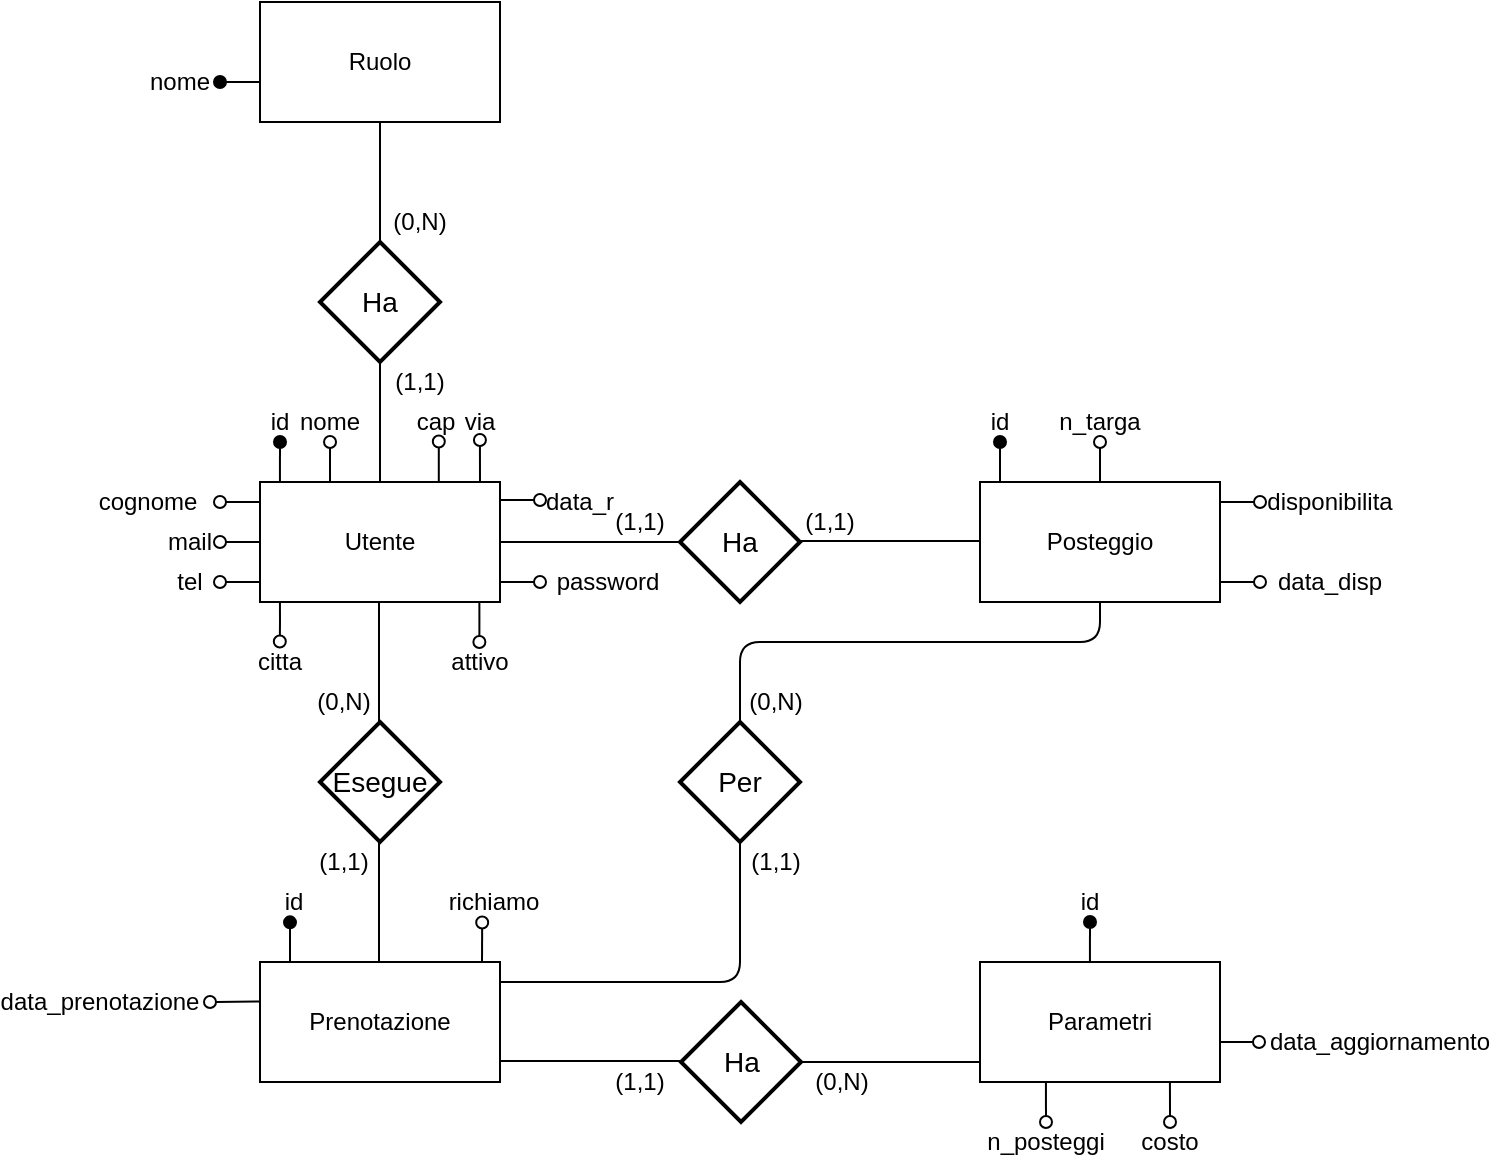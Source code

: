 <mxfile pages="1" version="11.2.9" type="device"><diagram id="OtxFRJpUSw5Fz92qrCiP" name="Page-1"><mxGraphModel dx="1431" dy="906" grid="1" gridSize="10" guides="1" tooltips="1" connect="0" arrows="0" fold="1" page="1" pageScale="1" pageWidth="827" pageHeight="1169" background="none" math="0" shadow="0"><root><mxCell id="0"/><mxCell id="1" parent="0"/><mxCell id="dlqwCLL4Yib_UBBz8rTe-33" style="edgeStyle=orthogonalEdgeStyle;rounded=0;orthogonalLoop=1;jettySize=auto;html=1;exitX=0.083;exitY=0.002;exitDx=0;exitDy=0;endArrow=oval;endFill=1;exitPerimeter=0;" parent="1" source="dlqwCLL4Yib_UBBz8rTe-1" edge="1"><mxGeometry relative="1" as="geometry"><mxPoint x="165" y="300" as="targetPoint"/><Array as="points"/></mxGeometry></mxCell><mxCell id="dlqwCLL4Yib_UBBz8rTe-1" value="Utente" style="rounded=0;whiteSpace=wrap;html=1;" parent="1" vertex="1"><mxGeometry x="155" y="320" width="120" height="60" as="geometry"/></mxCell><mxCell id="dlqwCLL4Yib_UBBz8rTe-2" value="Ha" style="shape=rhombus;strokeWidth=2;fontSize=17;perimeter=rhombusPerimeter;whiteSpace=wrap;html=1;align=center;fontSize=14;" parent="1" vertex="1"><mxGeometry x="365" y="320" width="60" height="60" as="geometry"/></mxCell><mxCell id="dlqwCLL4Yib_UBBz8rTe-3" value="Posteggio" style="rounded=0;whiteSpace=wrap;html=1;" parent="1" vertex="1"><mxGeometry x="515" y="320" width="120" height="60" as="geometry"/></mxCell><mxCell id="dlqwCLL4Yib_UBBz8rTe-4" value="" style="endArrow=none;html=1;entryX=0;entryY=0.5;entryDx=0;entryDy=0;exitX=1;exitY=0.5;exitDx=0;exitDy=0;" parent="1" source="dlqwCLL4Yib_UBBz8rTe-1" target="dlqwCLL4Yib_UBBz8rTe-2" edge="1"><mxGeometry width="50" height="50" relative="1" as="geometry"><mxPoint x="275" y="375" as="sourcePoint"/><mxPoint x="325" y="325" as="targetPoint"/></mxGeometry></mxCell><mxCell id="dlqwCLL4Yib_UBBz8rTe-5" value="" style="endArrow=none;html=1;entryX=0;entryY=0.5;entryDx=0;entryDy=0;exitX=1;exitY=0.5;exitDx=0;exitDy=0;" parent="1" edge="1"><mxGeometry width="50" height="50" relative="1" as="geometry"><mxPoint x="425" y="349.5" as="sourcePoint"/><mxPoint x="515" y="349.5" as="targetPoint"/></mxGeometry></mxCell><mxCell id="dlqwCLL4Yib_UBBz8rTe-6" value="Prenotazione" style="rounded=0;whiteSpace=wrap;html=1;" parent="1" vertex="1"><mxGeometry x="155" y="560" width="120" height="60" as="geometry"/></mxCell><mxCell id="dlqwCLL4Yib_UBBz8rTe-12" value="Esegue" style="shape=rhombus;strokeWidth=2;fontSize=17;perimeter=rhombusPerimeter;whiteSpace=wrap;html=1;align=center;fontSize=14;" parent="1" vertex="1"><mxGeometry x="185" y="440" width="60" height="60" as="geometry"/></mxCell><mxCell id="dlqwCLL4Yib_UBBz8rTe-14" value="Per" style="shape=rhombus;strokeWidth=2;fontSize=17;perimeter=rhombusPerimeter;whiteSpace=wrap;html=1;align=center;fontSize=14;" parent="1" vertex="1"><mxGeometry x="365" y="440" width="60" height="60" as="geometry"/></mxCell><mxCell id="dlqwCLL4Yib_UBBz8rTe-16" value="" style="endArrow=none;html=1;entryX=0.5;entryY=1;entryDx=0;entryDy=0;" parent="1" edge="1"><mxGeometry width="50" height="50" relative="1" as="geometry"><mxPoint x="395" y="439" as="sourcePoint"/><mxPoint x="575" y="380" as="targetPoint"/><Array as="points"><mxPoint x="395" y="400"/><mxPoint x="575" y="400"/></Array></mxGeometry></mxCell><mxCell id="dlqwCLL4Yib_UBBz8rTe-18" value="" style="endArrow=none;html=1;entryX=0.5;entryY=1;entryDx=0;entryDy=0;" parent="1" edge="1"><mxGeometry width="50" height="50" relative="1" as="geometry"><mxPoint x="214.5" y="440" as="sourcePoint"/><mxPoint x="214.5" y="380" as="targetPoint"/></mxGeometry></mxCell><mxCell id="dlqwCLL4Yib_UBBz8rTe-35" value="id" style="text;html=1;strokeColor=none;fillColor=none;align=center;verticalAlign=middle;whiteSpace=wrap;rounded=0;" parent="1" vertex="1"><mxGeometry x="160" y="280" width="10" height="20" as="geometry"/></mxCell><mxCell id="dlqwCLL4Yib_UBBz8rTe-36" value="nome" style="text;html=1;strokeColor=none;fillColor=none;align=center;verticalAlign=middle;whiteSpace=wrap;rounded=0;" parent="1" vertex="1"><mxGeometry x="185" y="280" width="10" height="20" as="geometry"/></mxCell><mxCell id="dlqwCLL4Yib_UBBz8rTe-37" style="edgeStyle=orthogonalEdgeStyle;rounded=0;orthogonalLoop=1;jettySize=auto;html=1;exitX=0.25;exitY=0;exitDx=0;exitDy=0;endArrow=oval;endFill=0;" parent="1" edge="1"><mxGeometry relative="1" as="geometry"><mxPoint x="190.011" y="299.978" as="targetPoint"/><mxPoint x="190.011" y="319.978" as="sourcePoint"/><Array as="points"><mxPoint x="190" y="310"/><mxPoint x="190" y="310"/></Array></mxGeometry></mxCell><mxCell id="dlqwCLL4Yib_UBBz8rTe-38" value="" style="endArrow=none;html=1;entryX=0.5;entryY=0;entryDx=0;entryDy=0;" parent="1" target="dlqwCLL4Yib_UBBz8rTe-1" edge="1"><mxGeometry width="50" height="50" relative="1" as="geometry"><mxPoint x="215" y="260" as="sourcePoint"/><mxPoint x="240" y="260" as="targetPoint"/></mxGeometry></mxCell><mxCell id="dlqwCLL4Yib_UBBz8rTe-39" value="Ha" style="shape=rhombus;strokeWidth=2;fontSize=17;perimeter=rhombusPerimeter;whiteSpace=wrap;html=1;align=center;fontSize=14;" parent="1" vertex="1"><mxGeometry x="185" y="200" width="60" height="60" as="geometry"/></mxCell><mxCell id="dlqwCLL4Yib_UBBz8rTe-41" value="" style="endArrow=none;html=1;entryX=0.5;entryY=1;entryDx=0;entryDy=0;" parent="1" edge="1"><mxGeometry width="50" height="50" relative="1" as="geometry"><mxPoint x="215" y="200" as="sourcePoint"/><mxPoint x="215" y="140" as="targetPoint"/></mxGeometry></mxCell><mxCell id="dlqwCLL4Yib_UBBz8rTe-43" value="Ruolo" style="rounded=0;whiteSpace=wrap;html=1;" parent="1" vertex="1"><mxGeometry x="155" y="80" width="120" height="60" as="geometry"/></mxCell><mxCell id="dlqwCLL4Yib_UBBz8rTe-49" value="" style="endArrow=oval;html=1;endFill=0;" parent="1" edge="1"><mxGeometry width="50" height="50" relative="1" as="geometry"><mxPoint x="155" y="330" as="sourcePoint"/><mxPoint x="135" y="330" as="targetPoint"/></mxGeometry></mxCell><mxCell id="dlqwCLL4Yib_UBBz8rTe-50" value="cognome" style="text;html=1;strokeColor=none;fillColor=none;align=center;verticalAlign=middle;whiteSpace=wrap;rounded=0;" parent="1" vertex="1"><mxGeometry x="75" y="320" width="48" height="20" as="geometry"/></mxCell><mxCell id="dlqwCLL4Yib_UBBz8rTe-52" value="mail" style="text;html=1;strokeColor=none;fillColor=none;align=center;verticalAlign=middle;whiteSpace=wrap;rounded=0;" parent="1" vertex="1"><mxGeometry x="115" y="340" width="10" height="20" as="geometry"/></mxCell><mxCell id="dlqwCLL4Yib_UBBz8rTe-54" value="via" style="text;html=1;strokeColor=none;fillColor=none;align=center;verticalAlign=middle;whiteSpace=wrap;rounded=0;" parent="1" vertex="1"><mxGeometry x="260" y="280" width="10" height="20" as="geometry"/></mxCell><mxCell id="dlqwCLL4Yib_UBBz8rTe-55" value="" style="endArrow=oval;html=1;endFill=0;entryX=0.377;entryY=1.012;entryDx=0;entryDy=0;entryPerimeter=0;" parent="1" target="dlqwCLL4Yib_UBBz8rTe-65" edge="1"><mxGeometry width="50" height="50" relative="1" as="geometry"><mxPoint x="266" y="560" as="sourcePoint"/><mxPoint x="405" y="500" as="targetPoint"/></mxGeometry></mxCell><mxCell id="dlqwCLL4Yib_UBBz8rTe-57" style="edgeStyle=orthogonalEdgeStyle;rounded=0;orthogonalLoop=1;jettySize=auto;html=1;endArrow=oval;endFill=0;exitX=0.083;exitY=0.999;exitDx=0;exitDy=0;exitPerimeter=0;" parent="1" source="dlqwCLL4Yib_UBBz8rTe-1" edge="1"><mxGeometry relative="1" as="geometry"><mxPoint x="164.905" y="399.762" as="targetPoint"/><mxPoint x="165" y="380" as="sourcePoint"/><Array as="points"><mxPoint x="165" y="390"/><mxPoint x="165" y="390"/></Array></mxGeometry></mxCell><mxCell id="dlqwCLL4Yib_UBBz8rTe-58" value="citta" style="text;html=1;strokeColor=none;fillColor=none;align=center;verticalAlign=middle;whiteSpace=wrap;rounded=0;" parent="1" vertex="1"><mxGeometry x="153" y="400" width="24" height="20" as="geometry"/></mxCell><mxCell id="dlqwCLL4Yib_UBBz8rTe-61" value="attivo" style="text;html=1;strokeColor=none;fillColor=none;align=center;verticalAlign=middle;whiteSpace=wrap;rounded=0;" parent="1" vertex="1"><mxGeometry x="253" y="400" width="24" height="20" as="geometry"/></mxCell><mxCell id="dlqwCLL4Yib_UBBz8rTe-65" value="richiamo" style="text;html=1;strokeColor=none;fillColor=none;align=center;verticalAlign=middle;whiteSpace=wrap;rounded=0;" parent="1" vertex="1"><mxGeometry x="248" y="520" width="48" height="20" as="geometry"/></mxCell><mxCell id="dlqwCLL4Yib_UBBz8rTe-66" value="" style="endArrow=oval;html=1;endFill=0;" parent="1" edge="1"><mxGeometry width="50" height="50" relative="1" as="geometry"><mxPoint x="155.0" y="350" as="sourcePoint"/><mxPoint x="135.0" y="350" as="targetPoint"/></mxGeometry></mxCell><mxCell id="dlqwCLL4Yib_UBBz8rTe-69" value="" style="endArrow=oval;html=1;endFill=1;" parent="1" edge="1"><mxGeometry width="50" height="50" relative="1" as="geometry"><mxPoint x="155" y="120" as="sourcePoint"/><mxPoint x="135" y="120" as="targetPoint"/></mxGeometry></mxCell><mxCell id="dlqwCLL4Yib_UBBz8rTe-70" value="nome" style="text;html=1;strokeColor=none;fillColor=none;align=center;verticalAlign=middle;whiteSpace=wrap;rounded=0;" parent="1" vertex="1"><mxGeometry x="95" y="110" width="40" height="20" as="geometry"/></mxCell><mxCell id="dlqwCLL4Yib_UBBz8rTe-73" style="edgeStyle=orthogonalEdgeStyle;rounded=0;orthogonalLoop=1;jettySize=auto;html=1;exitX=0.833;exitY=0.001;exitDx=0;exitDy=0;endArrow=oval;endFill=0;exitPerimeter=0;" parent="1" edge="1"><mxGeometry relative="1" as="geometry"><mxPoint x="264.96" y="299.007" as="targetPoint"/><mxPoint x="264.96" y="320.081" as="sourcePoint"/><Array as="points"><mxPoint x="265" y="319"/><mxPoint x="265" y="319"/></Array></mxGeometry></mxCell><mxCell id="dlqwCLL4Yib_UBBz8rTe-74" style="edgeStyle=orthogonalEdgeStyle;rounded=0;orthogonalLoop=1;jettySize=auto;html=1;exitX=0.25;exitY=0;exitDx=0;exitDy=0;endArrow=oval;endFill=0;" parent="1" edge="1"><mxGeometry relative="1" as="geometry"><mxPoint x="244.405" y="299.762" as="targetPoint"/><mxPoint x="244.405" y="319.762" as="sourcePoint"/><Array as="points"><mxPoint x="244.5" y="310"/><mxPoint x="244.5" y="310"/></Array></mxGeometry></mxCell><mxCell id="dlqwCLL4Yib_UBBz8rTe-75" value="cap" style="text;html=1;strokeColor=none;fillColor=none;align=center;verticalAlign=middle;whiteSpace=wrap;rounded=0;" parent="1" vertex="1"><mxGeometry x="238" y="280" width="10" height="20" as="geometry"/></mxCell><mxCell id="dlqwCLL4Yib_UBBz8rTe-85" value="" style="endArrow=oval;html=1;endFill=0;" parent="1" edge="1"><mxGeometry width="50" height="50" relative="1" as="geometry"><mxPoint x="575" y="320" as="sourcePoint"/><mxPoint x="575" y="300" as="targetPoint"/></mxGeometry></mxCell><mxCell id="dlqwCLL4Yib_UBBz8rTe-86" value="n_targa" style="text;html=1;strokeColor=none;fillColor=none;align=center;verticalAlign=middle;whiteSpace=wrap;rounded=0;" parent="1" vertex="1"><mxGeometry x="555" y="280" width="40" height="20" as="geometry"/></mxCell><mxCell id="dlqwCLL4Yib_UBBz8rTe-87" value="" style="endArrow=oval;html=1;endFill=0;" parent="1" edge="1"><mxGeometry width="50" height="50" relative="1" as="geometry"><mxPoint x="635" y="330" as="sourcePoint"/><mxPoint x="655" y="330" as="targetPoint"/></mxGeometry></mxCell><mxCell id="dlqwCLL4Yib_UBBz8rTe-88" value="disponibilita" style="text;html=1;strokeColor=none;fillColor=none;align=center;verticalAlign=middle;whiteSpace=wrap;rounded=0;" parent="1" vertex="1"><mxGeometry x="660" y="320" width="60" height="20" as="geometry"/></mxCell><mxCell id="dlqwCLL4Yib_UBBz8rTe-90" value="" style="endArrow=oval;html=1;endFill=0;" parent="1" edge="1"><mxGeometry width="50" height="50" relative="1" as="geometry"><mxPoint x="635" y="370" as="sourcePoint"/><mxPoint x="655" y="370" as="targetPoint"/></mxGeometry></mxCell><mxCell id="dlqwCLL4Yib_UBBz8rTe-91" value="data_disp" style="text;html=1;strokeColor=none;fillColor=none;align=center;verticalAlign=middle;whiteSpace=wrap;rounded=0;" parent="1" vertex="1"><mxGeometry x="665" y="360" width="50" height="20" as="geometry"/></mxCell><mxCell id="dlqwCLL4Yib_UBBz8rTe-92" style="edgeStyle=orthogonalEdgeStyle;rounded=0;orthogonalLoop=1;jettySize=auto;html=1;exitX=0.083;exitY=0.002;exitDx=0;exitDy=0;endArrow=oval;endFill=1;exitPerimeter=0;" parent="1" edge="1"><mxGeometry relative="1" as="geometry"><mxPoint x="170" y="540.167" as="targetPoint"/><mxPoint x="170" y="560.167" as="sourcePoint"/><Array as="points"/></mxGeometry></mxCell><mxCell id="dlqwCLL4Yib_UBBz8rTe-95" value="id" style="text;html=1;strokeColor=none;fillColor=none;align=center;verticalAlign=middle;whiteSpace=wrap;rounded=0;" parent="1" vertex="1"><mxGeometry x="160" y="520" width="24" height="20" as="geometry"/></mxCell><mxCell id="dlqwCLL4Yib_UBBz8rTe-100" value="(1,1)" style="text;html=1;strokeColor=none;fillColor=none;align=center;verticalAlign=middle;whiteSpace=wrap;rounded=0;" parent="1" vertex="1"><mxGeometry x="215" y="260" width="40" height="20" as="geometry"/></mxCell><mxCell id="dlqwCLL4Yib_UBBz8rTe-101" value="(0,N)" style="text;html=1;strokeColor=none;fillColor=none;align=center;verticalAlign=middle;whiteSpace=wrap;rounded=0;" parent="1" vertex="1"><mxGeometry x="215" y="180" width="40" height="20" as="geometry"/></mxCell><mxCell id="dlqwCLL4Yib_UBBz8rTe-102" style="edgeStyle=orthogonalEdgeStyle;rounded=0;orthogonalLoop=1;jettySize=auto;html=1;endArrow=oval;endFill=0;exitX=0.083;exitY=0.999;exitDx=0;exitDy=0;exitPerimeter=0;" parent="1" edge="1"><mxGeometry relative="1" as="geometry"><mxPoint x="264.69" y="400.034" as="targetPoint"/><mxPoint x="264.69" y="380.034" as="sourcePoint"/><Array as="points"><mxPoint x="265" y="390"/><mxPoint x="265" y="390"/></Array></mxGeometry></mxCell><mxCell id="dlqwCLL4Yib_UBBz8rTe-103" value="(1,1)" style="text;html=1;strokeColor=none;fillColor=none;align=center;verticalAlign=middle;whiteSpace=wrap;rounded=0;" parent="1" vertex="1"><mxGeometry x="325" y="330" width="40" height="20" as="geometry"/></mxCell><mxCell id="dlqwCLL4Yib_UBBz8rTe-104" value="(1,1)" style="text;html=1;strokeColor=none;fillColor=none;align=center;verticalAlign=middle;whiteSpace=wrap;rounded=0;" parent="1" vertex="1"><mxGeometry x="425" y="330" width="30" height="20" as="geometry"/></mxCell><mxCell id="dlqwCLL4Yib_UBBz8rTe-105" value="(0,N)" style="text;html=1;strokeColor=none;fillColor=none;align=center;verticalAlign=middle;whiteSpace=wrap;rounded=0;" parent="1" vertex="1"><mxGeometry x="177" y="420" width="40" height="20" as="geometry"/></mxCell><mxCell id="dlqwCLL4Yib_UBBz8rTe-106" value="(1,1)" style="text;html=1;strokeColor=none;fillColor=none;align=center;verticalAlign=middle;whiteSpace=wrap;rounded=0;" parent="1" vertex="1"><mxGeometry x="182" y="500" width="30" height="20" as="geometry"/></mxCell><mxCell id="dlqwCLL4Yib_UBBz8rTe-110" value="" style="endArrow=oval;html=1;endFill=0;" parent="1" edge="1"><mxGeometry width="50" height="50" relative="1" as="geometry"><mxPoint x="275" y="370" as="sourcePoint"/><mxPoint x="295" y="370" as="targetPoint"/></mxGeometry></mxCell><mxCell id="dlqwCLL4Yib_UBBz8rTe-111" value="password" style="text;html=1;strokeColor=none;fillColor=none;align=center;verticalAlign=middle;whiteSpace=wrap;rounded=0;" parent="1" vertex="1"><mxGeometry x="300.5" y="360" width="56" height="20" as="geometry"/></mxCell><mxCell id="dlqwCLL4Yib_UBBz8rTe-112" value="" style="endArrow=oval;html=1;endFill=1;" parent="1" edge="1"><mxGeometry width="50" height="50" relative="1" as="geometry"><mxPoint x="525" y="320" as="sourcePoint"/><mxPoint x="525" y="300" as="targetPoint"/></mxGeometry></mxCell><mxCell id="dlqwCLL4Yib_UBBz8rTe-113" value="(0,N)" style="text;html=1;strokeColor=none;fillColor=none;align=center;verticalAlign=middle;whiteSpace=wrap;rounded=0;" parent="1" vertex="1"><mxGeometry x="393" y="420" width="40" height="20" as="geometry"/></mxCell><mxCell id="dlqwCLL4Yib_UBBz8rTe-114" value="(1,1)" style="text;html=1;strokeColor=none;fillColor=none;align=center;verticalAlign=middle;whiteSpace=wrap;rounded=0;" parent="1" vertex="1"><mxGeometry x="398" y="500" width="30" height="20" as="geometry"/></mxCell><mxCell id="dlqwCLL4Yib_UBBz8rTe-118" value="" style="endArrow=oval;html=1;endFill=0;" parent="1" edge="1"><mxGeometry width="50" height="50" relative="1" as="geometry"><mxPoint x="275" y="329" as="sourcePoint"/><mxPoint x="295" y="329" as="targetPoint"/></mxGeometry></mxCell><mxCell id="dlqwCLL4Yib_UBBz8rTe-119" value="data_r" style="text;html=1;strokeColor=none;fillColor=none;align=center;verticalAlign=middle;whiteSpace=wrap;rounded=0;" parent="1" vertex="1"><mxGeometry x="295" y="320" width="40" height="20" as="geometry"/></mxCell><mxCell id="dlqwCLL4Yib_UBBz8rTe-121" value="Parametri" style="rounded=0;whiteSpace=wrap;html=1;" parent="1" vertex="1"><mxGeometry x="515" y="560" width="120" height="60" as="geometry"/></mxCell><mxCell id="dlqwCLL4Yib_UBBz8rTe-122" value="" style="endArrow=oval;html=1;endFill=0;exitX=0.083;exitY=1;exitDx=0;exitDy=0;exitPerimeter=0;" parent="1" edge="1"><mxGeometry width="50" height="50" relative="1" as="geometry"><mxPoint x="547.96" y="620" as="sourcePoint"/><mxPoint x="548" y="640" as="targetPoint"/></mxGeometry></mxCell><mxCell id="dlqwCLL4Yib_UBBz8rTe-123" value="" style="endArrow=oval;html=1;endFill=0;exitX=0.083;exitY=1;exitDx=0;exitDy=0;exitPerimeter=0;" parent="1" edge="1"><mxGeometry width="50" height="50" relative="1" as="geometry"><mxPoint x="609.96" y="620" as="sourcePoint"/><mxPoint x="610" y="640" as="targetPoint"/><Array as="points"><mxPoint x="610" y="630"/></Array></mxGeometry></mxCell><mxCell id="dlqwCLL4Yib_UBBz8rTe-124" value="n_posteggi" style="text;html=1;strokeColor=none;fillColor=none;align=center;verticalAlign=middle;whiteSpace=wrap;rounded=0;" parent="1" vertex="1"><mxGeometry x="518" y="640" width="60" height="20" as="geometry"/></mxCell><mxCell id="dlqwCLL4Yib_UBBz8rTe-125" value="costo" style="text;html=1;strokeColor=none;fillColor=none;align=center;verticalAlign=middle;whiteSpace=wrap;rounded=0;" parent="1" vertex="1"><mxGeometry x="595" y="640" width="30" height="20" as="geometry"/></mxCell><mxCell id="dlqwCLL4Yib_UBBz8rTe-132" value="id" style="text;html=1;strokeColor=none;fillColor=none;align=center;verticalAlign=middle;whiteSpace=wrap;rounded=0;" parent="1" vertex="1"><mxGeometry x="505" y="280" width="40" height="20" as="geometry"/></mxCell><mxCell id="dlqwCLL4Yib_UBBz8rTe-135" value="data_prenotazione" style="text;html=1;strokeColor=none;fillColor=none;align=center;verticalAlign=middle;whiteSpace=wrap;rounded=0;" parent="1" vertex="1"><mxGeometry x="27" y="570" width="96" height="20" as="geometry"/></mxCell><mxCell id="iGc4qqziUhSVMlbEZDO_-1" value="id" style="text;html=1;strokeColor=none;fillColor=none;align=center;verticalAlign=middle;whiteSpace=wrap;rounded=0;" vertex="1" parent="1"><mxGeometry x="565" y="520" width="10" height="20" as="geometry"/></mxCell><mxCell id="iGc4qqziUhSVMlbEZDO_-3" value="" style="endArrow=oval;html=1;endFill=1;exitX=0.458;exitY=0;exitDx=0;exitDy=0;exitPerimeter=0;" edge="1" parent="1" source="dlqwCLL4Yib_UBBz8rTe-121"><mxGeometry width="50" height="50" relative="1" as="geometry"><mxPoint x="590" y="540" as="sourcePoint"/><mxPoint x="570" y="540" as="targetPoint"/></mxGeometry></mxCell><mxCell id="iGc4qqziUhSVMlbEZDO_-5" value="" style="endArrow=oval;html=1;endFill=0;exitX=-0.002;exitY=0.329;exitDx=0;exitDy=0;exitPerimeter=0;" edge="1" parent="1" source="dlqwCLL4Yib_UBBz8rTe-6"><mxGeometry width="50" height="50" relative="1" as="geometry"><mxPoint x="130" y="570" as="sourcePoint"/><mxPoint x="130" y="580" as="targetPoint"/></mxGeometry></mxCell><mxCell id="iGc4qqziUhSVMlbEZDO_-7" value="Ha" style="shape=rhombus;strokeWidth=2;fontSize=17;perimeter=rhombusPerimeter;whiteSpace=wrap;html=1;align=center;fontSize=14;" vertex="1" parent="1"><mxGeometry x="365.5" y="580" width="60" height="60" as="geometry"/></mxCell><mxCell id="iGc4qqziUhSVMlbEZDO_-9" value="(1,1)" style="text;html=1;strokeColor=none;fillColor=none;align=center;verticalAlign=middle;whiteSpace=wrap;rounded=0;" vertex="1" parent="1"><mxGeometry x="325" y="610" width="40" height="20" as="geometry"/></mxCell><mxCell id="iGc4qqziUhSVMlbEZDO_-10" value="(0,N)" style="text;html=1;strokeColor=none;fillColor=none;align=center;verticalAlign=middle;whiteSpace=wrap;rounded=0;" vertex="1" parent="1"><mxGeometry x="425.5" y="610" width="40" height="20" as="geometry"/></mxCell><mxCell id="iGc4qqziUhSVMlbEZDO_-11" value="" style="endArrow=oval;html=1;endFill=0;" edge="1" parent="1"><mxGeometry width="50" height="50" relative="1" as="geometry"><mxPoint x="634.5" y="600" as="sourcePoint"/><mxPoint x="654.5" y="600" as="targetPoint"/></mxGeometry></mxCell><mxCell id="iGc4qqziUhSVMlbEZDO_-12" value="data_aggiornamento" style="text;html=1;strokeColor=none;fillColor=none;align=center;verticalAlign=middle;whiteSpace=wrap;rounded=0;" vertex="1" parent="1"><mxGeometry x="659.5" y="590" width="110" height="20" as="geometry"/></mxCell><mxCell id="iGc4qqziUhSVMlbEZDO_-13" value="" style="endArrow=none;html=1;entryX=0.5;entryY=1;entryDx=0;entryDy=0;" edge="1" parent="1"><mxGeometry width="50" height="50" relative="1" as="geometry"><mxPoint x="214.5" y="560" as="sourcePoint"/><mxPoint x="214.5" y="500" as="targetPoint"/></mxGeometry></mxCell><mxCell id="iGc4qqziUhSVMlbEZDO_-14" value="" style="endArrow=none;html=1;exitX=0.999;exitY=0.167;exitDx=0;exitDy=0;exitPerimeter=0;entryX=0.5;entryY=1.001;entryDx=0;entryDy=0;entryPerimeter=0;" edge="1" parent="1" source="dlqwCLL4Yib_UBBz8rTe-6" target="dlqwCLL4Yib_UBBz8rTe-14"><mxGeometry width="50" height="50" relative="1" as="geometry"><mxPoint x="314.5" y="584.5" as="sourcePoint"/><mxPoint x="393" y="503" as="targetPoint"/><Array as="points"><mxPoint x="395" y="570"/></Array></mxGeometry></mxCell><mxCell id="iGc4qqziUhSVMlbEZDO_-15" value="" style="endArrow=none;html=1;entryX=0;entryY=0.5;entryDx=0;entryDy=0;exitX=1;exitY=0.5;exitDx=0;exitDy=0;" edge="1" parent="1"><mxGeometry width="50" height="50" relative="1" as="geometry"><mxPoint x="275" y="609.5" as="sourcePoint"/><mxPoint x="365" y="609.5" as="targetPoint"/></mxGeometry></mxCell><mxCell id="iGc4qqziUhSVMlbEZDO_-16" value="" style="endArrow=none;html=1;entryX=0;entryY=0.5;entryDx=0;entryDy=0;exitX=1;exitY=0.5;exitDx=0;exitDy=0;" edge="1" parent="1"><mxGeometry width="50" height="50" relative="1" as="geometry"><mxPoint x="425" y="610" as="sourcePoint"/><mxPoint x="515" y="610" as="targetPoint"/></mxGeometry></mxCell><mxCell id="iGc4qqziUhSVMlbEZDO_-17" value="" style="endArrow=oval;html=1;endFill=0;" edge="1" parent="1"><mxGeometry width="50" height="50" relative="1" as="geometry"><mxPoint x="155.0" y="370" as="sourcePoint"/><mxPoint x="135.0" y="370" as="targetPoint"/></mxGeometry></mxCell><mxCell id="iGc4qqziUhSVMlbEZDO_-18" value="tel" style="text;html=1;strokeColor=none;fillColor=none;align=center;verticalAlign=middle;whiteSpace=wrap;rounded=0;" vertex="1" parent="1"><mxGeometry x="109.5" y="360" width="20" height="20" as="geometry"/></mxCell></root></mxGraphModel></diagram></mxfile>